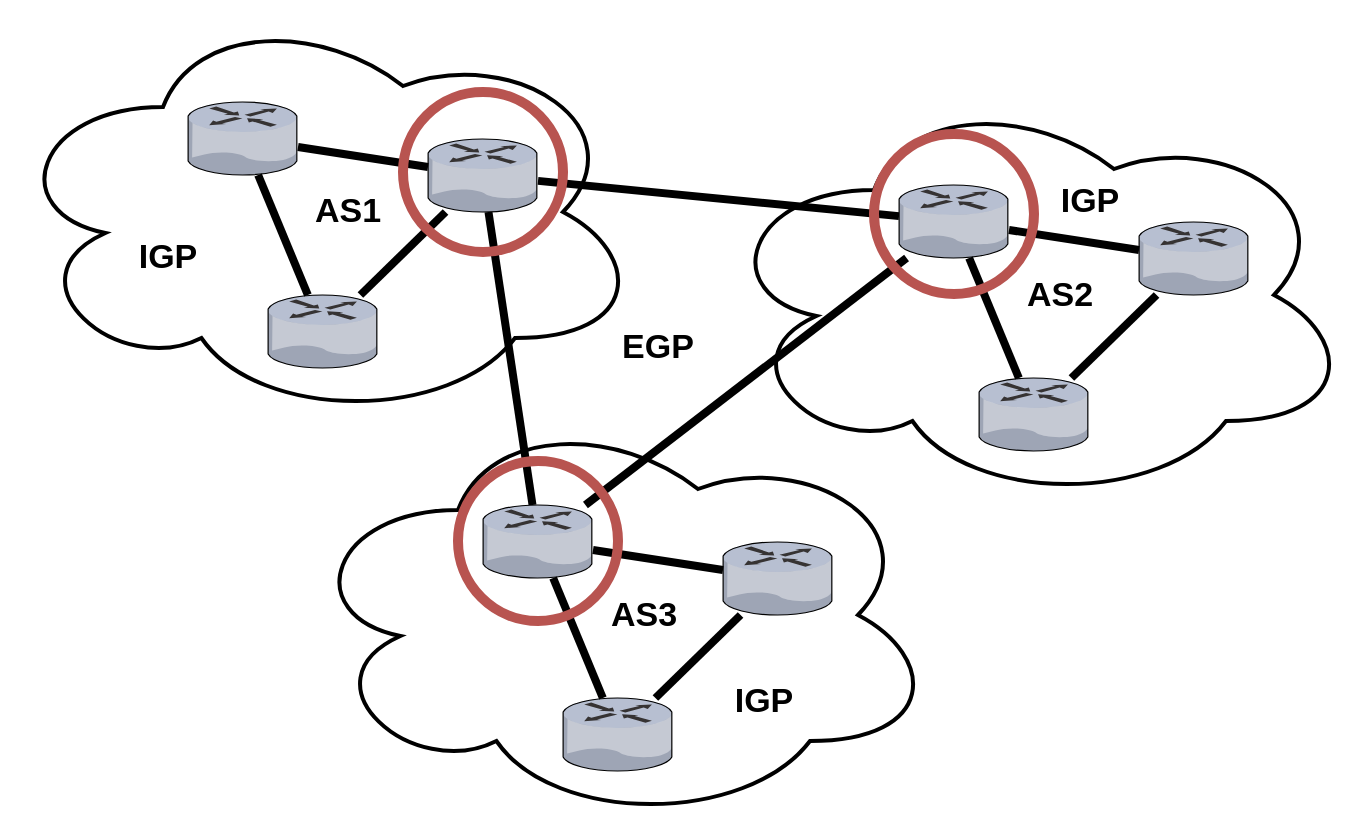 <mxfile version="10.6.7" type="device"><diagram id="L4tffMOzQWzn8KcjIqnR" name="Page-1"><mxGraphModel dx="628" dy="658" grid="1" gridSize="10" guides="1" tooltips="1" connect="1" arrows="1" fold="1" page="1" pageScale="1" pageWidth="827" pageHeight="1169" math="0" shadow="0"><root><mxCell id="0"/><mxCell id="1" parent="0"/><mxCell id="WXtmGKZMxpdUiwW81SdP-32" value="" style="endArrow=none;html=1;strokeWidth=4;" edge="1" parent="1" source="WXtmGKZMxpdUiwW81SdP-13" target="WXtmGKZMxpdUiwW81SdP-3"><mxGeometry width="50" height="50" relative="1" as="geometry"><mxPoint x="288.782" y="237" as="sourcePoint"/><mxPoint x="246.218" y="278.5" as="targetPoint"/></mxGeometry></mxCell><mxCell id="WXtmGKZMxpdUiwW81SdP-31" value="" style="endArrow=none;html=1;strokeWidth=4;" edge="1" parent="1" source="WXtmGKZMxpdUiwW81SdP-3" target="WXtmGKZMxpdUiwW81SdP-23"><mxGeometry width="50" height="50" relative="1" as="geometry"><mxPoint x="278.782" y="227" as="sourcePoint"/><mxPoint x="236.218" y="268.5" as="targetPoint"/></mxGeometry></mxCell><mxCell id="WXtmGKZMxpdUiwW81SdP-33" value="" style="endArrow=none;html=1;strokeWidth=4;" edge="1" parent="1" source="WXtmGKZMxpdUiwW81SdP-13" target="WXtmGKZMxpdUiwW81SdP-23"><mxGeometry width="50" height="50" relative="1" as="geometry"><mxPoint x="298.782" y="247" as="sourcePoint"/><mxPoint x="256.218" y="288.5" as="targetPoint"/></mxGeometry></mxCell><mxCell id="WXtmGKZMxpdUiwW81SdP-21" value="" style="group" vertex="1" connectable="0" parent="1"><mxGeometry x="205" y="336.5" width="320" height="210" as="geometry"/></mxCell><mxCell id="WXtmGKZMxpdUiwW81SdP-22" value="" style="ellipse;shape=cloud;whiteSpace=wrap;html=1;shadow=0;fillColor=none;strokeWidth=2;" vertex="1" parent="WXtmGKZMxpdUiwW81SdP-21"><mxGeometry width="320" height="210" as="geometry"/></mxCell><mxCell id="WXtmGKZMxpdUiwW81SdP-23" value="" style="verticalLabelPosition=bottom;aspect=fixed;html=1;verticalAlign=top;strokeColor=none;align=center;outlineConnect=0;shape=mxgraph.citrix.router;" vertex="1" parent="WXtmGKZMxpdUiwW81SdP-21"><mxGeometry x="92.5" y="50" width="55" height="36.5" as="geometry"/></mxCell><mxCell id="WXtmGKZMxpdUiwW81SdP-24" value="" style="verticalLabelPosition=bottom;aspect=fixed;html=1;verticalAlign=top;strokeColor=none;align=center;outlineConnect=0;shape=mxgraph.citrix.router;" vertex="1" parent="WXtmGKZMxpdUiwW81SdP-21"><mxGeometry x="132.5" y="146.5" width="55" height="36.5" as="geometry"/></mxCell><mxCell id="WXtmGKZMxpdUiwW81SdP-25" value="" style="verticalLabelPosition=bottom;aspect=fixed;html=1;verticalAlign=top;strokeColor=none;align=center;outlineConnect=0;shape=mxgraph.citrix.router;" vertex="1" parent="WXtmGKZMxpdUiwW81SdP-21"><mxGeometry x="212.5" y="68.5" width="55" height="36.5" as="geometry"/></mxCell><mxCell id="WXtmGKZMxpdUiwW81SdP-26" value="" style="endArrow=none;html=1;strokeWidth=4;" edge="1" parent="WXtmGKZMxpdUiwW81SdP-21" source="WXtmGKZMxpdUiwW81SdP-25" target="WXtmGKZMxpdUiwW81SdP-23"><mxGeometry width="50" height="50" relative="1" as="geometry"><mxPoint x="92.5" y="238" as="sourcePoint"/><mxPoint x="142.5" y="188" as="targetPoint"/></mxGeometry></mxCell><mxCell id="WXtmGKZMxpdUiwW81SdP-27" value="" style="endArrow=none;html=1;strokeWidth=4;" edge="1" parent="WXtmGKZMxpdUiwW81SdP-21" source="WXtmGKZMxpdUiwW81SdP-25" target="WXtmGKZMxpdUiwW81SdP-24"><mxGeometry width="50" height="50" relative="1" as="geometry"><mxPoint x="242.5" y="96.25" as="sourcePoint"/><mxPoint x="157.5" y="96.25" as="targetPoint"/></mxGeometry></mxCell><mxCell id="WXtmGKZMxpdUiwW81SdP-28" value="" style="endArrow=none;html=1;strokeWidth=4;" edge="1" parent="WXtmGKZMxpdUiwW81SdP-21" source="WXtmGKZMxpdUiwW81SdP-24" target="WXtmGKZMxpdUiwW81SdP-23"><mxGeometry width="50" height="50" relative="1" as="geometry"><mxPoint x="252.5" y="106.25" as="sourcePoint"/><mxPoint x="167.5" y="106.25" as="targetPoint"/></mxGeometry></mxCell><mxCell id="WXtmGKZMxpdUiwW81SdP-29" value="AS3" style="text;html=1;strokeColor=none;fillColor=none;align=center;verticalAlign=middle;whiteSpace=wrap;rounded=0;fontStyle=1;fontSize=17;" vertex="1" parent="WXtmGKZMxpdUiwW81SdP-21"><mxGeometry x="152.5" y="95" width="40" height="20" as="geometry"/></mxCell><mxCell id="WXtmGKZMxpdUiwW81SdP-30" value="IGP" style="text;html=1;strokeColor=none;fillColor=none;align=center;verticalAlign=middle;whiteSpace=wrap;rounded=0;shadow=0;fontStyle=1;fontSize=17;" vertex="1" parent="WXtmGKZMxpdUiwW81SdP-21"><mxGeometry x="212.5" y="138" width="40" height="20" as="geometry"/></mxCell><mxCell id="WXtmGKZMxpdUiwW81SdP-34" value="" style="ellipse;whiteSpace=wrap;html=1;aspect=fixed;shadow=0;strokeWidth=5;fillColor=none;fontSize=17;strokeColor=#b85450;" vertex="1" parent="WXtmGKZMxpdUiwW81SdP-21"><mxGeometry x="80" y="28" width="80" height="80" as="geometry"/></mxCell><mxCell id="WXtmGKZMxpdUiwW81SdP-10" value="" style="group" vertex="1" connectable="0" parent="1"><mxGeometry x="57.5" y="135" width="320" height="210" as="geometry"/></mxCell><mxCell id="WXtmGKZMxpdUiwW81SdP-8" value="" style="ellipse;shape=cloud;whiteSpace=wrap;html=1;shadow=0;fillColor=none;strokeWidth=2;" vertex="1" parent="WXtmGKZMxpdUiwW81SdP-10"><mxGeometry width="320" height="210" as="geometry"/></mxCell><mxCell id="WXtmGKZMxpdUiwW81SdP-1" value="" style="verticalLabelPosition=bottom;aspect=fixed;html=1;verticalAlign=top;strokeColor=none;align=center;outlineConnect=0;shape=mxgraph.citrix.router;" vertex="1" parent="WXtmGKZMxpdUiwW81SdP-10"><mxGeometry x="92.5" y="50" width="55" height="36.5" as="geometry"/></mxCell><mxCell id="WXtmGKZMxpdUiwW81SdP-2" value="" style="verticalLabelPosition=bottom;aspect=fixed;html=1;verticalAlign=top;strokeColor=none;align=center;outlineConnect=0;shape=mxgraph.citrix.router;" vertex="1" parent="WXtmGKZMxpdUiwW81SdP-10"><mxGeometry x="132.5" y="146.5" width="55" height="36.5" as="geometry"/></mxCell><mxCell id="WXtmGKZMxpdUiwW81SdP-3" value="" style="verticalLabelPosition=bottom;aspect=fixed;html=1;verticalAlign=top;strokeColor=none;align=center;outlineConnect=0;shape=mxgraph.citrix.router;" vertex="1" parent="WXtmGKZMxpdUiwW81SdP-10"><mxGeometry x="212.5" y="68.5" width="55" height="36.5" as="geometry"/></mxCell><mxCell id="WXtmGKZMxpdUiwW81SdP-4" value="" style="endArrow=none;html=1;strokeWidth=4;" edge="1" parent="WXtmGKZMxpdUiwW81SdP-10" source="WXtmGKZMxpdUiwW81SdP-3" target="WXtmGKZMxpdUiwW81SdP-1"><mxGeometry width="50" height="50" relative="1" as="geometry"><mxPoint x="92.5" y="238" as="sourcePoint"/><mxPoint x="142.5" y="188" as="targetPoint"/></mxGeometry></mxCell><mxCell id="WXtmGKZMxpdUiwW81SdP-5" value="" style="endArrow=none;html=1;strokeWidth=4;" edge="1" parent="WXtmGKZMxpdUiwW81SdP-10" source="WXtmGKZMxpdUiwW81SdP-3" target="WXtmGKZMxpdUiwW81SdP-2"><mxGeometry width="50" height="50" relative="1" as="geometry"><mxPoint x="242.5" y="96.25" as="sourcePoint"/><mxPoint x="157.5" y="96.25" as="targetPoint"/></mxGeometry></mxCell><mxCell id="WXtmGKZMxpdUiwW81SdP-6" value="" style="endArrow=none;html=1;strokeWidth=4;" edge="1" parent="WXtmGKZMxpdUiwW81SdP-10" source="WXtmGKZMxpdUiwW81SdP-2" target="WXtmGKZMxpdUiwW81SdP-1"><mxGeometry width="50" height="50" relative="1" as="geometry"><mxPoint x="252.5" y="106.25" as="sourcePoint"/><mxPoint x="167.5" y="106.25" as="targetPoint"/></mxGeometry></mxCell><mxCell id="WXtmGKZMxpdUiwW81SdP-7" value="AS1" style="text;html=1;strokeColor=none;fillColor=none;align=center;verticalAlign=middle;whiteSpace=wrap;rounded=0;fontStyle=1;fontSize=17;" vertex="1" parent="WXtmGKZMxpdUiwW81SdP-10"><mxGeometry x="152.5" y="95" width="40" height="20" as="geometry"/></mxCell><mxCell id="WXtmGKZMxpdUiwW81SdP-9" value="IGP" style="text;html=1;strokeColor=none;fillColor=none;align=center;verticalAlign=middle;whiteSpace=wrap;rounded=0;shadow=0;fontStyle=1;fontSize=17;" vertex="1" parent="WXtmGKZMxpdUiwW81SdP-10"><mxGeometry x="62.5" y="118" width="40" height="20" as="geometry"/></mxCell><mxCell id="WXtmGKZMxpdUiwW81SdP-35" value="" style="ellipse;whiteSpace=wrap;html=1;aspect=fixed;shadow=0;strokeWidth=5;fillColor=none;fontSize=17;strokeColor=#b85450;" vertex="1" parent="WXtmGKZMxpdUiwW81SdP-10"><mxGeometry x="200" y="45" width="80" height="80" as="geometry"/></mxCell><mxCell id="WXtmGKZMxpdUiwW81SdP-11" value="" style="group" vertex="1" connectable="0" parent="1"><mxGeometry x="413" y="176.5" width="320" height="210" as="geometry"/></mxCell><mxCell id="WXtmGKZMxpdUiwW81SdP-12" value="" style="ellipse;shape=cloud;whiteSpace=wrap;html=1;shadow=0;fillColor=none;strokeWidth=2;" vertex="1" parent="WXtmGKZMxpdUiwW81SdP-11"><mxGeometry width="320" height="210" as="geometry"/></mxCell><mxCell id="WXtmGKZMxpdUiwW81SdP-13" value="" style="verticalLabelPosition=bottom;aspect=fixed;html=1;verticalAlign=top;strokeColor=none;align=center;outlineConnect=0;shape=mxgraph.citrix.router;" vertex="1" parent="WXtmGKZMxpdUiwW81SdP-11"><mxGeometry x="92.5" y="50" width="55" height="36.5" as="geometry"/></mxCell><mxCell id="WXtmGKZMxpdUiwW81SdP-14" value="" style="verticalLabelPosition=bottom;aspect=fixed;html=1;verticalAlign=top;strokeColor=none;align=center;outlineConnect=0;shape=mxgraph.citrix.router;" vertex="1" parent="WXtmGKZMxpdUiwW81SdP-11"><mxGeometry x="132.5" y="146.5" width="55" height="36.5" as="geometry"/></mxCell><mxCell id="WXtmGKZMxpdUiwW81SdP-15" value="" style="verticalLabelPosition=bottom;aspect=fixed;html=1;verticalAlign=top;strokeColor=none;align=center;outlineConnect=0;shape=mxgraph.citrix.router;" vertex="1" parent="WXtmGKZMxpdUiwW81SdP-11"><mxGeometry x="212.5" y="68.5" width="55" height="36.5" as="geometry"/></mxCell><mxCell id="WXtmGKZMxpdUiwW81SdP-16" value="" style="endArrow=none;html=1;strokeWidth=4;" edge="1" parent="WXtmGKZMxpdUiwW81SdP-11" source="WXtmGKZMxpdUiwW81SdP-15" target="WXtmGKZMxpdUiwW81SdP-13"><mxGeometry width="50" height="50" relative="1" as="geometry"><mxPoint x="92.5" y="238" as="sourcePoint"/><mxPoint x="142.5" y="188" as="targetPoint"/></mxGeometry></mxCell><mxCell id="WXtmGKZMxpdUiwW81SdP-17" value="" style="endArrow=none;html=1;strokeWidth=4;" edge="1" parent="WXtmGKZMxpdUiwW81SdP-11" source="WXtmGKZMxpdUiwW81SdP-15" target="WXtmGKZMxpdUiwW81SdP-14"><mxGeometry width="50" height="50" relative="1" as="geometry"><mxPoint x="242.5" y="96.25" as="sourcePoint"/><mxPoint x="157.5" y="96.25" as="targetPoint"/></mxGeometry></mxCell><mxCell id="WXtmGKZMxpdUiwW81SdP-18" value="" style="endArrow=none;html=1;strokeWidth=4;" edge="1" parent="WXtmGKZMxpdUiwW81SdP-11" source="WXtmGKZMxpdUiwW81SdP-14" target="WXtmGKZMxpdUiwW81SdP-13"><mxGeometry width="50" height="50" relative="1" as="geometry"><mxPoint x="252.5" y="106.25" as="sourcePoint"/><mxPoint x="167.5" y="106.25" as="targetPoint"/></mxGeometry></mxCell><mxCell id="WXtmGKZMxpdUiwW81SdP-19" value="AS2" style="text;html=1;strokeColor=none;fillColor=none;align=center;verticalAlign=middle;whiteSpace=wrap;rounded=0;fontStyle=1;fontSize=17;" vertex="1" parent="WXtmGKZMxpdUiwW81SdP-11"><mxGeometry x="152.5" y="95" width="40" height="20" as="geometry"/></mxCell><mxCell id="WXtmGKZMxpdUiwW81SdP-20" value="IGP" style="text;html=1;strokeColor=none;fillColor=none;align=center;verticalAlign=middle;whiteSpace=wrap;rounded=0;shadow=0;fontStyle=1;fontSize=17;" vertex="1" parent="WXtmGKZMxpdUiwW81SdP-11"><mxGeometry x="167.5" y="48.5" width="40" height="20" as="geometry"/></mxCell><mxCell id="WXtmGKZMxpdUiwW81SdP-36" value="" style="ellipse;whiteSpace=wrap;html=1;aspect=fixed;shadow=0;strokeWidth=5;fillColor=none;fontSize=17;strokeColor=#b85450;" vertex="1" parent="WXtmGKZMxpdUiwW81SdP-11"><mxGeometry x="80" y="24.5" width="80" height="80" as="geometry"/></mxCell><mxCell id="WXtmGKZMxpdUiwW81SdP-38" value="EGP" style="text;html=1;strokeColor=none;fillColor=none;align=center;verticalAlign=middle;whiteSpace=wrap;rounded=0;shadow=0;fontStyle=1;fontSize=17;" vertex="1" parent="1"><mxGeometry x="365" y="298" width="40" height="20" as="geometry"/></mxCell></root></mxGraphModel></diagram></mxfile>
